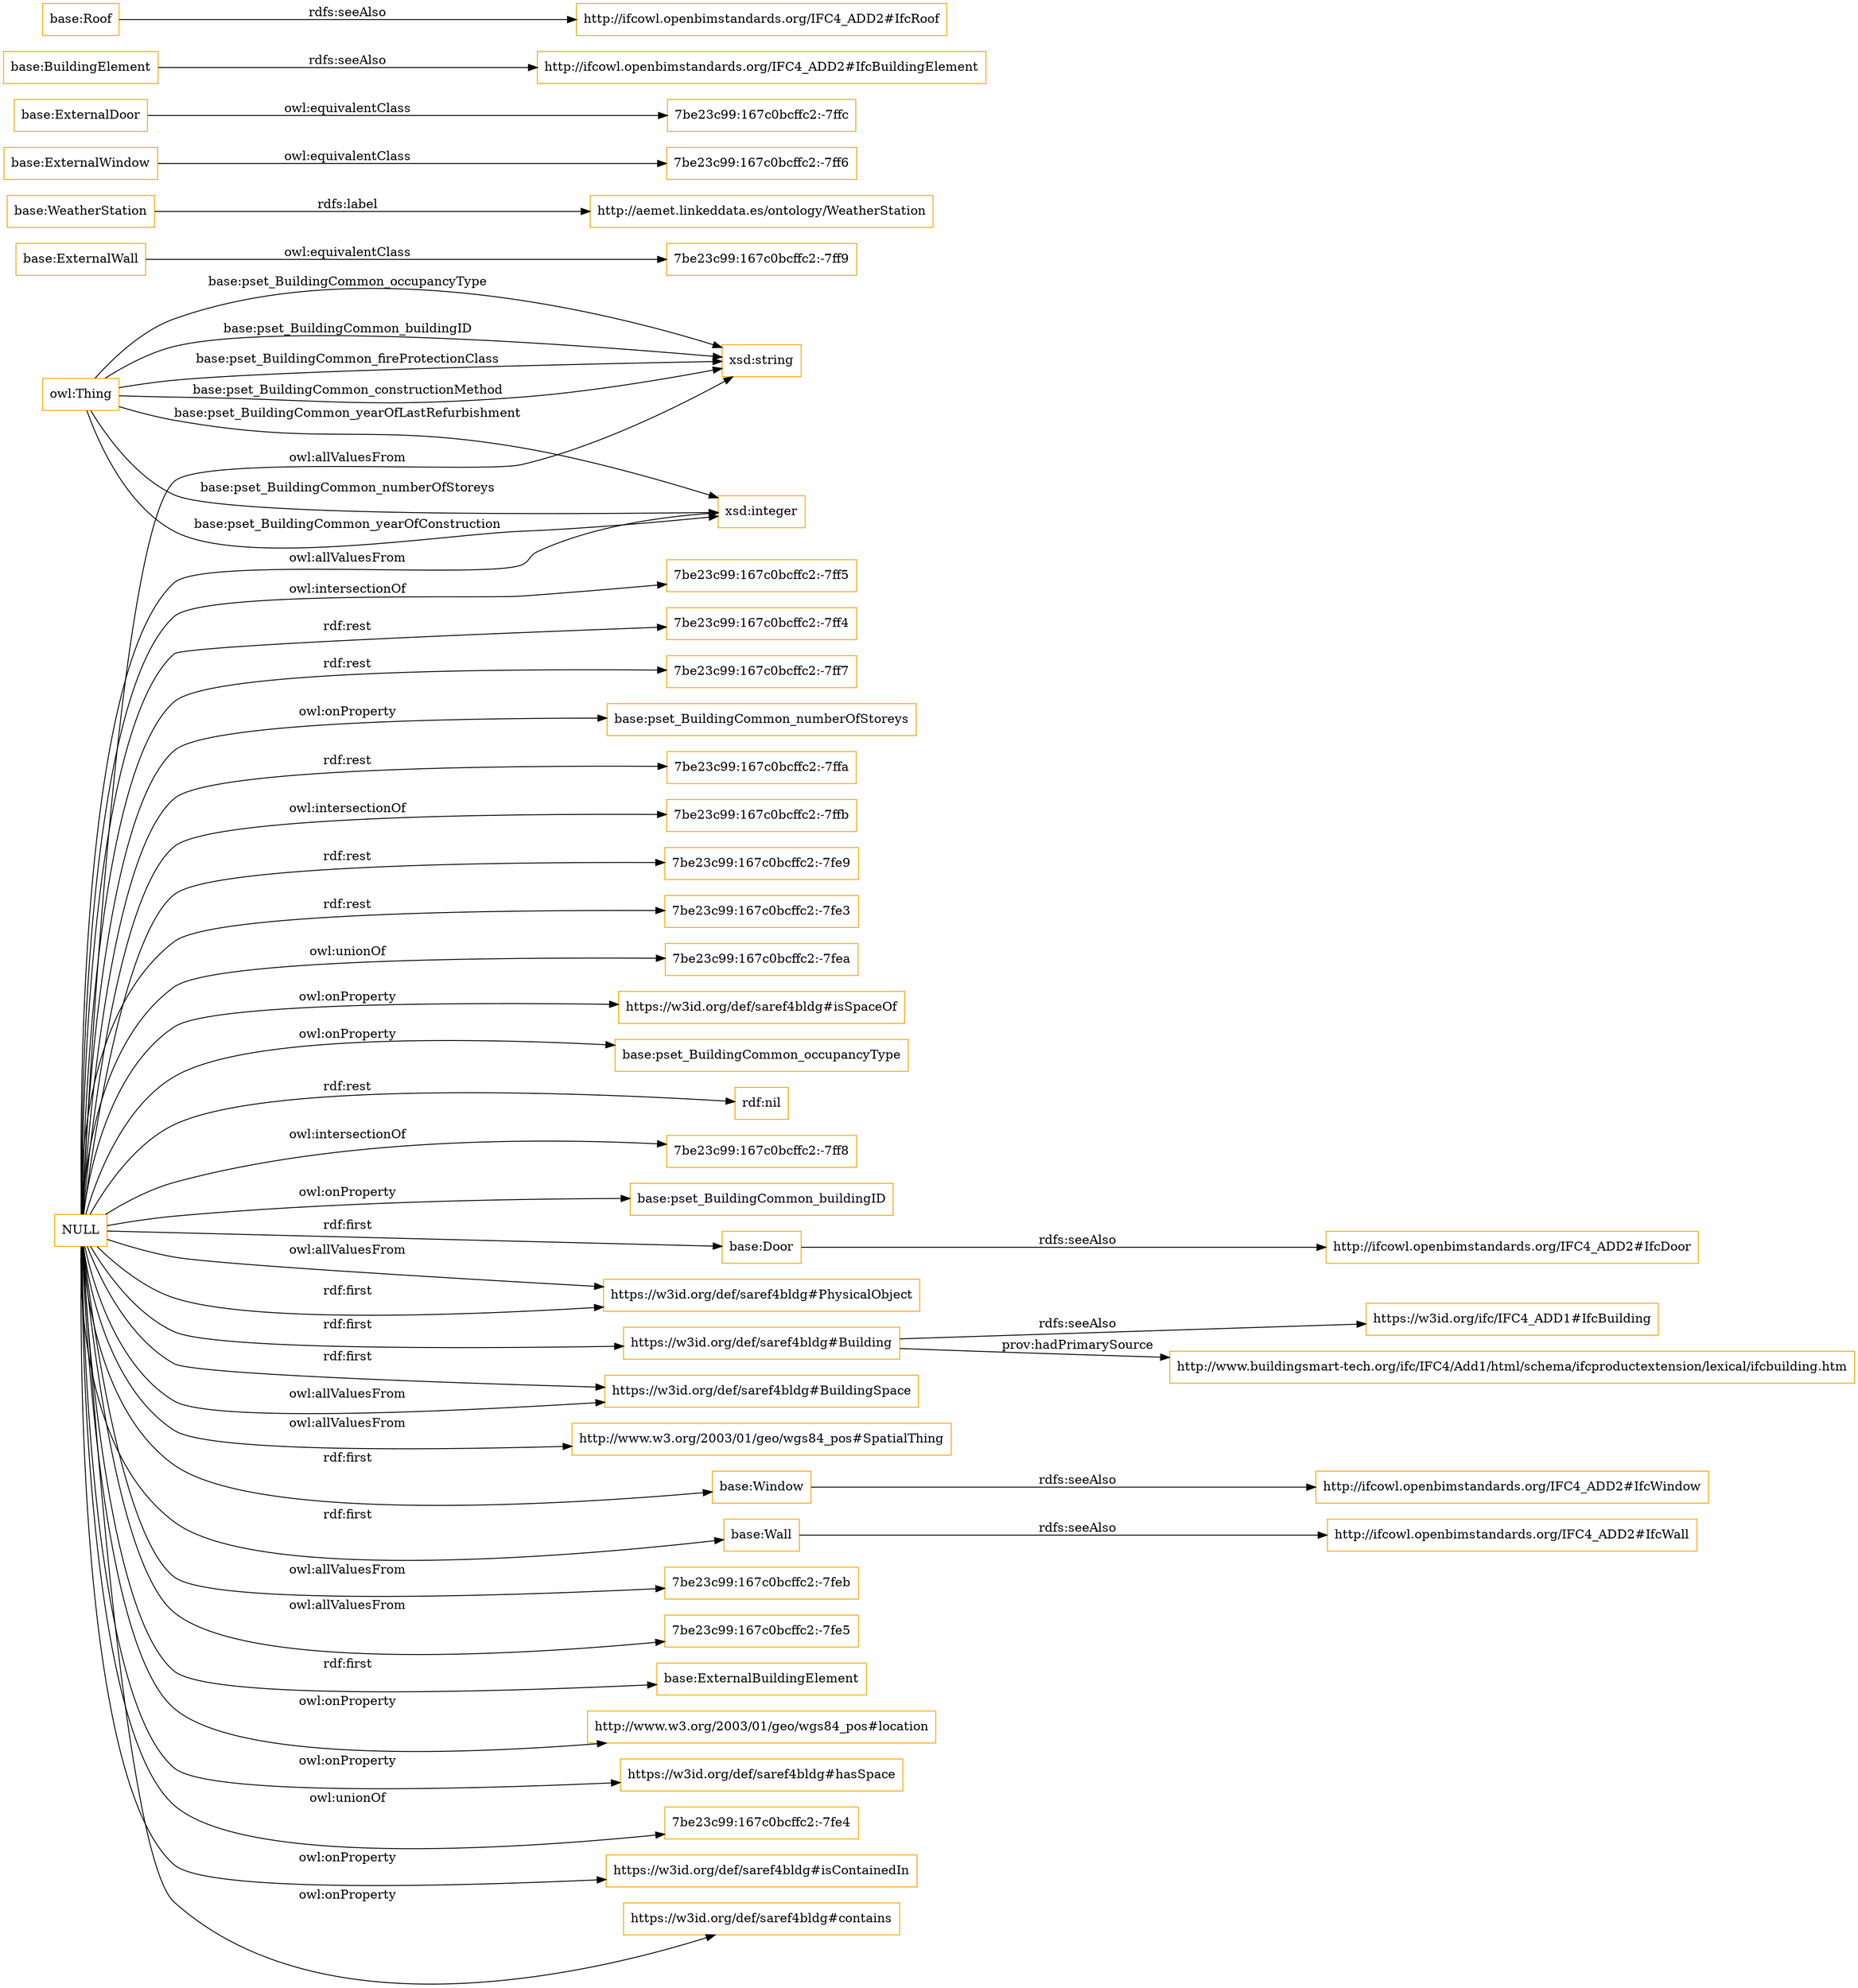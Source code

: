 digraph ar2dtool_diagram { 
rankdir=LR;
size="1501"
node [shape = rectangle, color="orange"]; "base:Door" "base:ExternalWall" "https://w3id.org/def/saref4bldg#PhysicalObject" "base:WeatherStation" "7be23c99:167c0bcffc2:-7ff9" "base:ExternalWindow" "7be23c99:167c0bcffc2:-7ff6" "https://w3id.org/def/saref4bldg#Building" "7be23c99:167c0bcffc2:-7ffc" "https://w3id.org/def/saref4bldg#BuildingSpace" "base:BuildingElement" "http://www.w3.org/2003/01/geo/wgs84_pos#SpatialThing" "base:Window" "base:Wall" "base:ExternalDoor" "7be23c99:167c0bcffc2:-7feb" "base:Roof" "7be23c99:167c0bcffc2:-7fe5" "base:ExternalBuildingElement" ; /*classes style*/
	"NULL" -> "https://w3id.org/def/saref4bldg#Building" [ label = "rdf:first" ];
	"NULL" -> "base:Window" [ label = "rdf:first" ];
	"NULL" -> "http://www.w3.org/2003/01/geo/wgs84_pos#location" [ label = "owl:onProperty" ];
	"NULL" -> "https://w3id.org/def/saref4bldg#hasSpace" [ label = "owl:onProperty" ];
	"NULL" -> "base:ExternalBuildingElement" [ label = "rdf:first" ];
	"NULL" -> "xsd:integer" [ label = "owl:allValuesFrom" ];
	"NULL" -> "7be23c99:167c0bcffc2:-7ffa" [ label = "rdf:rest" ];
	"NULL" -> "7be23c99:167c0bcffc2:-7ffb" [ label = "owl:intersectionOf" ];
	"NULL" -> "7be23c99:167c0bcffc2:-7fe9" [ label = "rdf:rest" ];
	"NULL" -> "base:Wall" [ label = "rdf:first" ];
	"NULL" -> "base:Door" [ label = "rdf:first" ];
	"NULL" -> "7be23c99:167c0bcffc2:-7fe3" [ label = "rdf:rest" ];
	"NULL" -> "7be23c99:167c0bcffc2:-7fea" [ label = "owl:unionOf" ];
	"NULL" -> "7be23c99:167c0bcffc2:-7feb" [ label = "owl:allValuesFrom" ];
	"NULL" -> "https://w3id.org/def/saref4bldg#isSpaceOf" [ label = "owl:onProperty" ];
	"NULL" -> "base:pset_BuildingCommon_occupancyType" [ label = "owl:onProperty" ];
	"NULL" -> "rdf:nil" [ label = "rdf:rest" ];
	"NULL" -> "https://w3id.org/def/saref4bldg#BuildingSpace" [ label = "rdf:first" ];
	"NULL" -> "7be23c99:167c0bcffc2:-7ff8" [ label = "owl:intersectionOf" ];
	"NULL" -> "https://w3id.org/def/saref4bldg#PhysicalObject" [ label = "owl:allValuesFrom" ];
	"NULL" -> "base:pset_BuildingCommon_buildingID" [ label = "owl:onProperty" ];
	"NULL" -> "7be23c99:167c0bcffc2:-7fe5" [ label = "owl:allValuesFrom" ];
	"NULL" -> "https://w3id.org/def/saref4bldg#PhysicalObject" [ label = "rdf:first" ];
	"NULL" -> "7be23c99:167c0bcffc2:-7fe4" [ label = "owl:unionOf" ];
	"NULL" -> "https://w3id.org/def/saref4bldg#isContainedIn" [ label = "owl:onProperty" ];
	"NULL" -> "https://w3id.org/def/saref4bldg#contains" [ label = "owl:onProperty" ];
	"NULL" -> "https://w3id.org/def/saref4bldg#BuildingSpace" [ label = "owl:allValuesFrom" ];
	"NULL" -> "7be23c99:167c0bcffc2:-7ff5" [ label = "owl:intersectionOf" ];
	"NULL" -> "http://www.w3.org/2003/01/geo/wgs84_pos#SpatialThing" [ label = "owl:allValuesFrom" ];
	"NULL" -> "7be23c99:167c0bcffc2:-7ff4" [ label = "rdf:rest" ];
	"NULL" -> "7be23c99:167c0bcffc2:-7ff7" [ label = "rdf:rest" ];
	"NULL" -> "base:pset_BuildingCommon_numberOfStoreys" [ label = "owl:onProperty" ];
	"NULL" -> "xsd:string" [ label = "owl:allValuesFrom" ];
	"base:Roof" -> "http://ifcowl.openbimstandards.org/IFC4_ADD2#IfcRoof" [ label = "rdfs:seeAlso" ];
	"base:WeatherStation" -> "http://aemet.linkeddata.es/ontology/WeatherStation" [ label = "rdfs:label" ];
	"base:BuildingElement" -> "http://ifcowl.openbimstandards.org/IFC4_ADD2#IfcBuildingElement" [ label = "rdfs:seeAlso" ];
	"base:Window" -> "http://ifcowl.openbimstandards.org/IFC4_ADD2#IfcWindow" [ label = "rdfs:seeAlso" ];
	"base:ExternalWindow" -> "7be23c99:167c0bcffc2:-7ff6" [ label = "owl:equivalentClass" ];
	"base:Wall" -> "http://ifcowl.openbimstandards.org/IFC4_ADD2#IfcWall" [ label = "rdfs:seeAlso" ];
	"base:Door" -> "http://ifcowl.openbimstandards.org/IFC4_ADD2#IfcDoor" [ label = "rdfs:seeAlso" ];
	"base:ExternalWall" -> "7be23c99:167c0bcffc2:-7ff9" [ label = "owl:equivalentClass" ];
	"base:ExternalDoor" -> "7be23c99:167c0bcffc2:-7ffc" [ label = "owl:equivalentClass" ];
	"https://w3id.org/def/saref4bldg#Building" -> "http://www.buildingsmart-tech.org/ifc/IFC4/Add1/html/schema/ifcproductextension/lexical/ifcbuilding.htm" [ label = "prov:hadPrimarySource" ];
	"https://w3id.org/def/saref4bldg#Building" -> "https://w3id.org/ifc/IFC4_ADD1#IfcBuilding" [ label = "rdfs:seeAlso" ];
	"owl:Thing" -> "xsd:string" [ label = "base:pset_BuildingCommon_buildingID" ];
	"owl:Thing" -> "xsd:integer" [ label = "base:pset_BuildingCommon_yearOfLastRefurbishment" ];
	"owl:Thing" -> "xsd:integer" [ label = "base:pset_BuildingCommon_numberOfStoreys" ];
	"owl:Thing" -> "xsd:string" [ label = "base:pset_BuildingCommon_fireProtectionClass" ];
	"owl:Thing" -> "xsd:string" [ label = "base:pset_BuildingCommon_constructionMethod" ];
	"owl:Thing" -> "xsd:string" [ label = "base:pset_BuildingCommon_occupancyType" ];
	"owl:Thing" -> "xsd:integer" [ label = "base:pset_BuildingCommon_yearOfConstruction" ];

}
